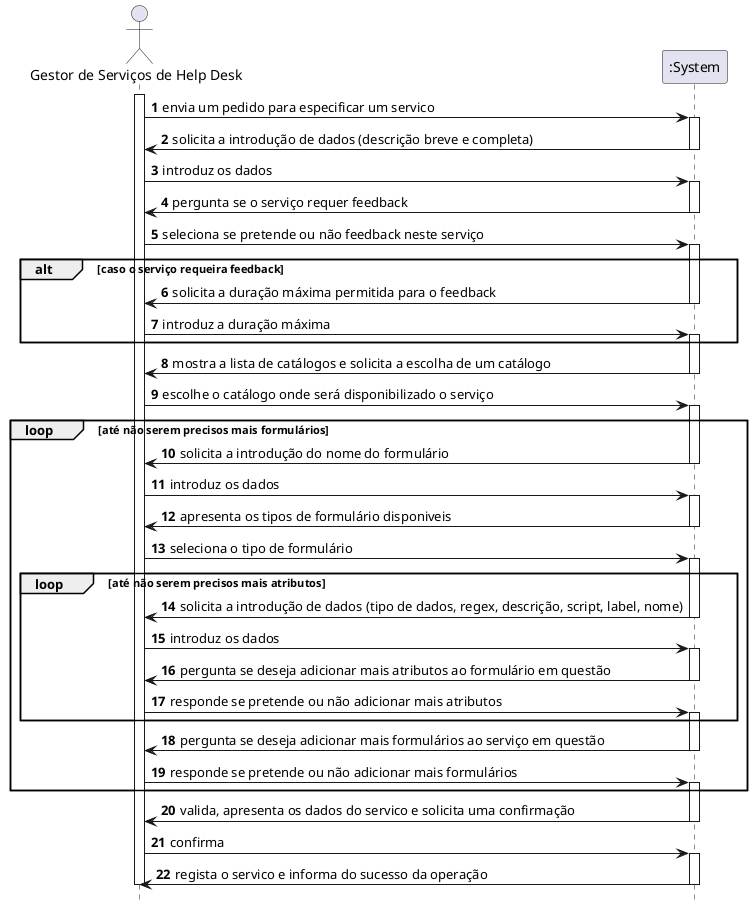 @startuml
autonumber
hide footbox

actor "Gestor de Serviços de Help Desk" as GSH
participant ":System" as SYST

activate GSH

GSH -> SYST : envia um pedido para especificar um servico
activate SYST
SYST -> GSH : solicita a introdução de dados (descrição breve e completa)
deactivate SYST

GSH -> SYST : introduz os dados
activate SYST
SYST -> GSH : pergunta se o serviço requer feedback
deactivate SYST

GSH -> SYST : seleciona se pretende ou não feedback neste serviço
activate SYST

alt caso o serviço requeira feedback

SYST -> GSH : solicita a duração máxima permitida para o feedback
deactivate SYST

GSH -> SYST : introduz a duração máxima
activate SYST
end

SYST -> GSH : mostra a lista de catálogos e solicita a escolha de um catálogo
deactivate SYST

GSH -> SYST : escolhe o catálogo onde será disponibilizado o serviço
activate SYST

loop até não serem precisos mais formulários
SYST -> GSH : solicita a introdução do nome do formulário
deactivate SYST

GSH -> SYST : introduz os dados
activate SYST

SYST -> GSH : apresenta os tipos de formulário disponiveis
deactivate SYST

GSH -> SYST : seleciona o tipo de formulário
activate SYST

loop até não serem precisos mais atributos
SYST -> GSH : solicita a introdução de dados (tipo de dados, regex, descrição, script, label, nome)
deactivate SYST

GSH -> SYST : introduz os dados
activate SYST

SYST -> GSH : pergunta se deseja adicionar mais atributos ao formulário em questão
deactivate SYST

GSH -> SYST : responde se pretende ou não adicionar mais atributos
activate SYST
end

SYST -> GSH : pergunta se deseja adicionar mais formulários ao serviço em questão
deactivate SYST

GSH -> SYST : responde se pretende ou não adicionar mais formulários
activate SYST
end

SYST -> GSH : valida, apresenta os dados do servico e solicita uma confirmação
deactivate SYST

GSH -> SYST : confirma
activate SYST
SYST -> GSH : regista o servico e informa do sucesso da operação
deactivate SYST

deactivate GSH

@enduml
